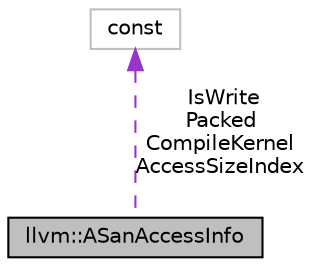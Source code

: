 digraph "llvm::ASanAccessInfo"
{
 // LATEX_PDF_SIZE
  bgcolor="transparent";
  edge [fontname="Helvetica",fontsize="10",labelfontname="Helvetica",labelfontsize="10"];
  node [fontname="Helvetica",fontsize="10",shape=record];
  Node1 [label="llvm::ASanAccessInfo",height=0.2,width=0.4,color="black", fillcolor="grey75", style="filled", fontcolor="black",tooltip=" "];
  Node2 -> Node1 [dir="back",color="darkorchid3",fontsize="10",style="dashed",label=" IsWrite\nPacked\nCompileKernel\nAccessSizeIndex" ,fontname="Helvetica"];
  Node2 [label="const",height=0.2,width=0.4,color="grey75",tooltip=" "];
}
